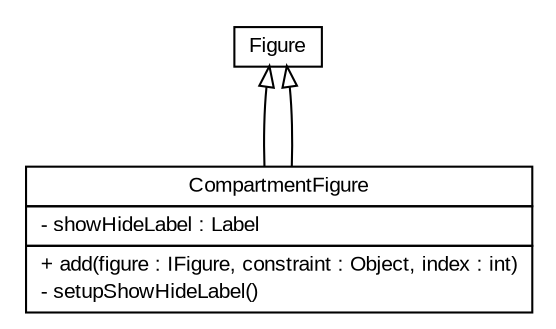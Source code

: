 #!/usr/local/bin/dot
#
# Class diagram 
# Generated by UMLGraph version 5.2 (http://www.umlgraph.org/)
#

digraph G {
	edge [fontname="arial",fontsize=10,labelfontname="arial",labelfontsize=10];
	node [fontname="arial",fontsize=10,shape=plaintext];
	nodesep=0.25;
	ranksep=0.5;
	// view.CompartmentFigure
	c1881 [label=<<table title="view.CompartmentFigure" border="0" cellborder="1" cellspacing="0" cellpadding="2" port="p" href="./CompartmentFigure.html">
		<tr><td><table border="0" cellspacing="0" cellpadding="1">
<tr><td align="center" balign="center"> CompartmentFigure </td></tr>
		</table></td></tr>
		<tr><td><table border="0" cellspacing="0" cellpadding="1">
<tr><td align="left" balign="left"> - showHideLabel : Label </td></tr>
		</table></td></tr>
		<tr><td><table border="0" cellspacing="0" cellpadding="1">
<tr><td align="left" balign="left"> + add(figure : IFigure, constraint : Object, index : int) </td></tr>
<tr><td align="left" balign="left"> - setupShowHideLabel() </td></tr>
		</table></td></tr>
		</table>>, fontname="arial", fontcolor="black", fontsize=10.0];
	//view.CompartmentFigure extends Figure
	c1892:p -> c1881:p [dir=back,arrowtail=empty];
	//view.CompartmentFigure extends Figure
	c1892:p -> c1881:p [dir=back,arrowtail=empty];
	// Figure
	c1892[label=<<table title="Figure" border="0" cellborder="1" cellspacing="0" cellpadding="2" port="p" href="http://java.sun.com/j2se/1.4.2/docs/api//Figure.html">
		<tr><td><table border="0" cellspacing="0" cellpadding="1">
<tr><td align="center" balign="center"> Figure </td></tr>
		</table></td></tr>
		</table>>, fontname="arial", fontcolor="black", fontsize=10.0];
}

